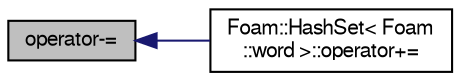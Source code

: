 digraph "operator-="
{
  bgcolor="transparent";
  edge [fontname="FreeSans",fontsize="10",labelfontname="FreeSans",labelfontsize="10"];
  node [fontname="FreeSans",fontsize="10",shape=record];
  rankdir="LR";
  Node1008 [label="operator-=",height=0.2,width=0.4,color="black", fillcolor="grey75", style="filled", fontcolor="black"];
  Node1008 -> Node1009 [dir="back",color="midnightblue",fontsize="10",style="solid",fontname="FreeSans"];
  Node1009 [label="Foam::HashSet\< Foam\l::word \>::operator+=",height=0.2,width=0.4,color="black",URL="$a25690.html#aa3fa0853a30a68cf07a2ae9909c338aa",tooltip="Add entries listed in the given HashSet to this HashSet. "];
}
